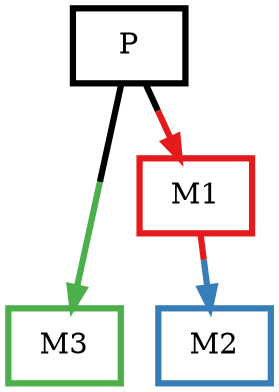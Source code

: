digraph barS {
	{
		rank=same
	0 [shape=box,penwidth=3,colorscheme=set19,color=0,label="P"]
	}
	{
		rank=same
		3 [shape=box,penwidth=3,colorscheme=set19,color=3,label="M3"]
		2 [shape=box,penwidth=3,colorscheme=set19,color=2,label="M2"]
	}
	1 [shape=box,penwidth=3,colorscheme=set19,color=1,label="M1"]
	1 -> 2 [penwidth=3,colorscheme=set19,color="1;0.5:2"]
	0 -> 3 [penwidth=3,colorscheme=set19,color="0;0.5:3"]
	0 -> 1 [penwidth=3,colorscheme=set19,color="0;0.5:1"]
}
